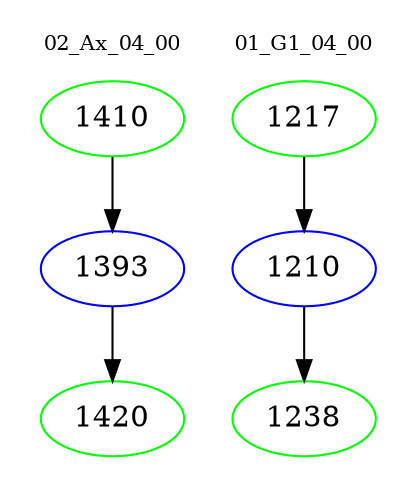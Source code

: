 digraph{
subgraph cluster_0 {
color = white
label = "02_Ax_04_00";
fontsize=10;
T0_1410 [label="1410", color="green"]
T0_1410 -> T0_1393 [color="black"]
T0_1393 [label="1393", color="blue"]
T0_1393 -> T0_1420 [color="black"]
T0_1420 [label="1420", color="green"]
}
subgraph cluster_1 {
color = white
label = "01_G1_04_00";
fontsize=10;
T1_1217 [label="1217", color="green"]
T1_1217 -> T1_1210 [color="black"]
T1_1210 [label="1210", color="blue"]
T1_1210 -> T1_1238 [color="black"]
T1_1238 [label="1238", color="green"]
}
}
